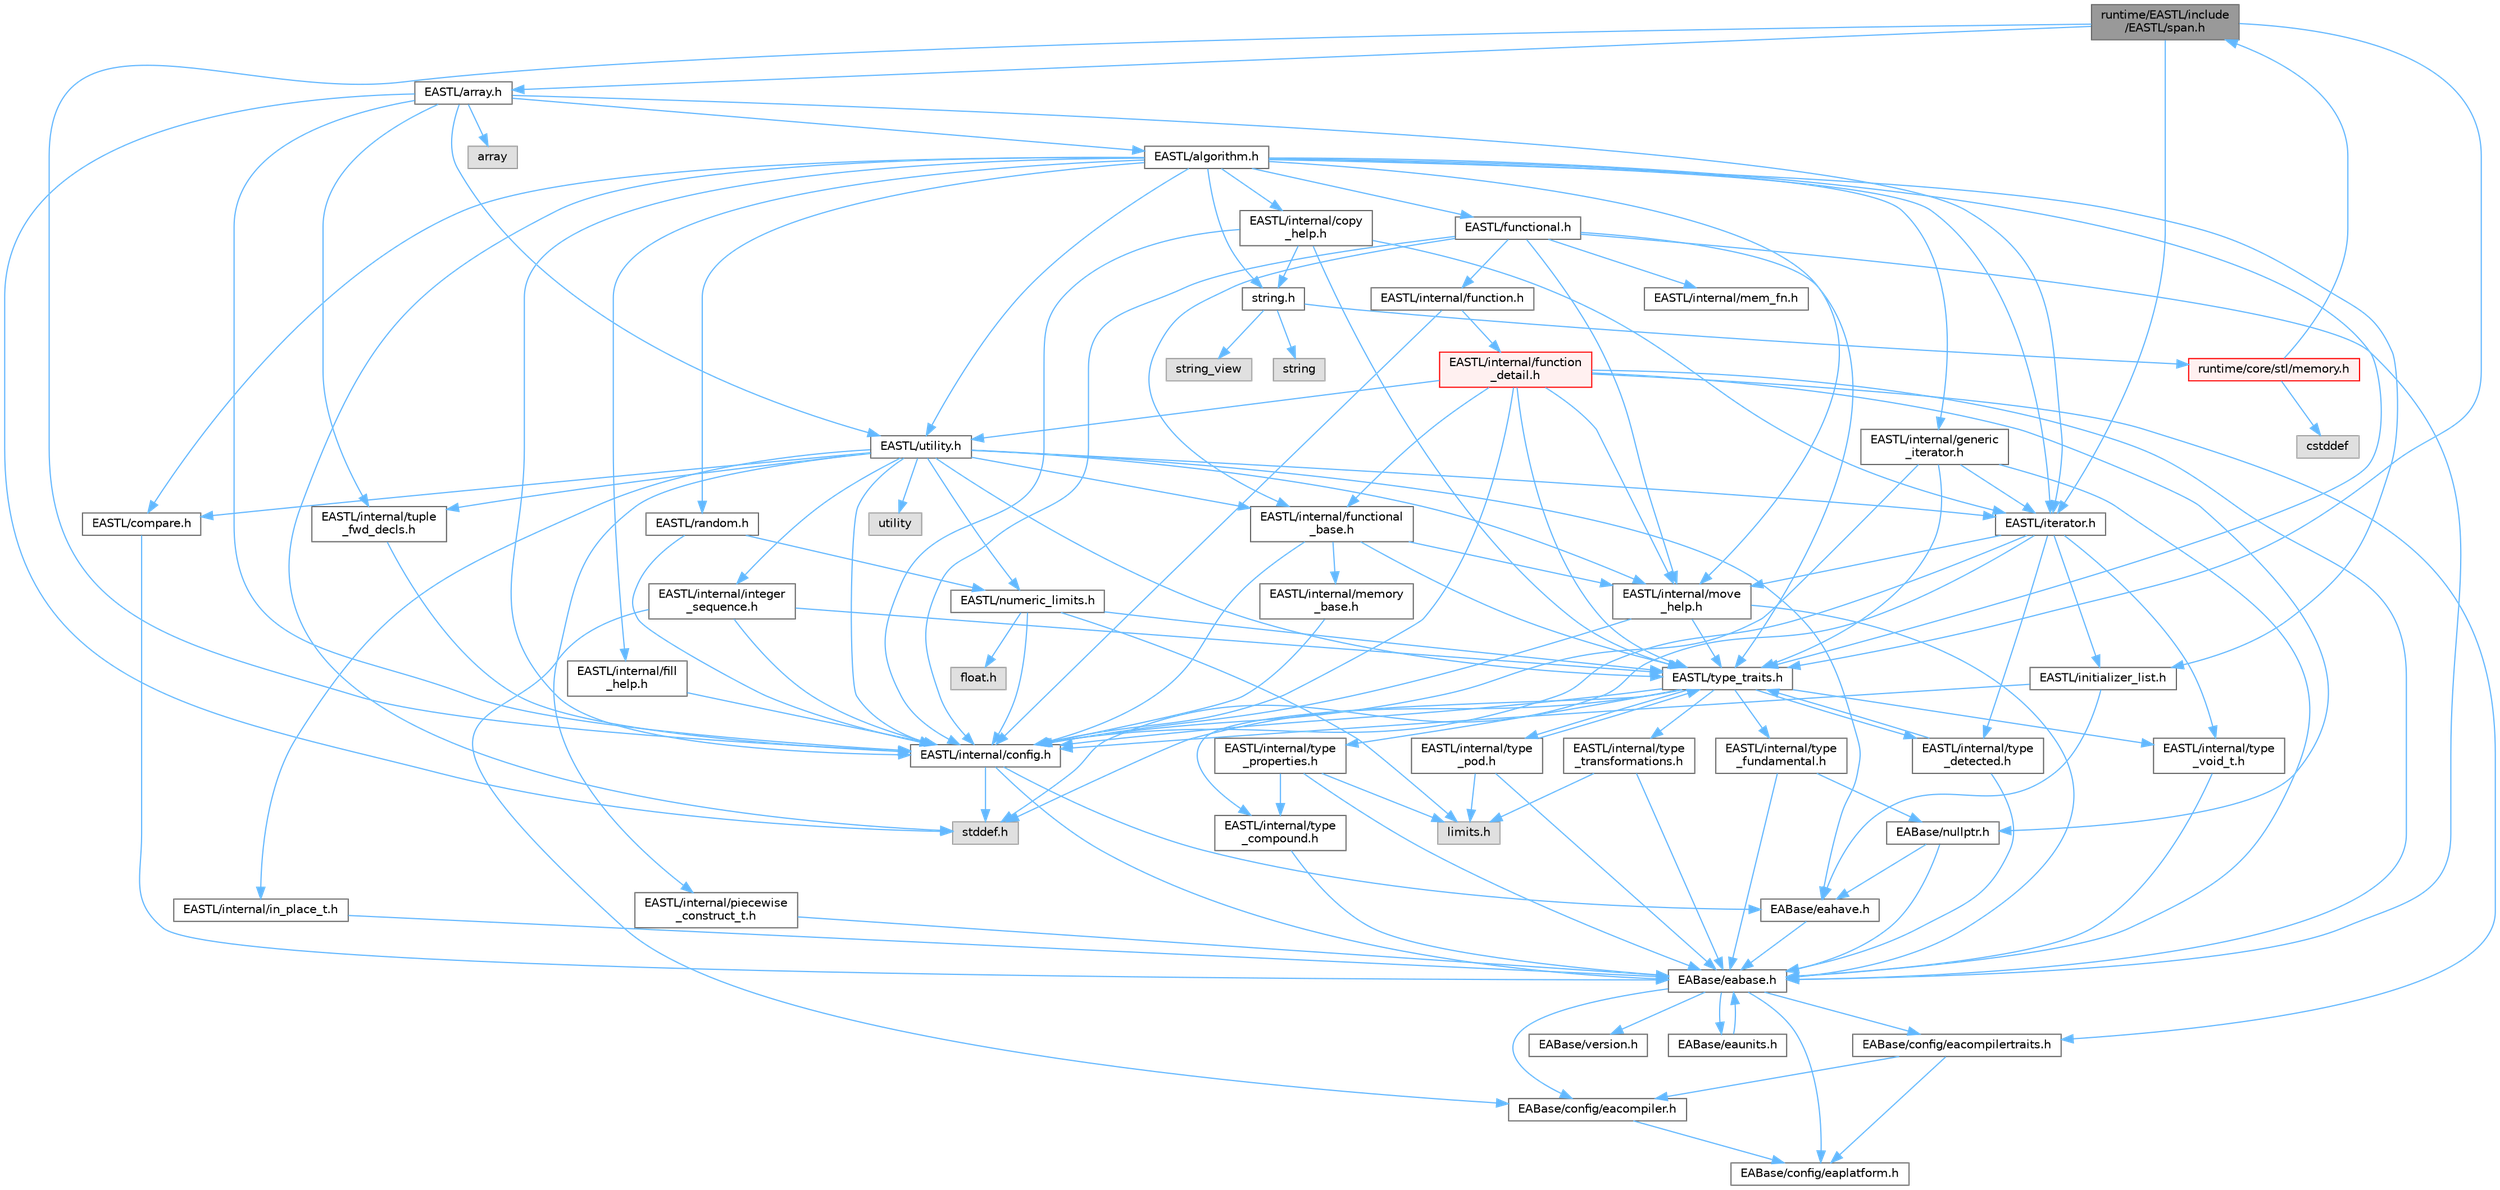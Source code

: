digraph "runtime/EASTL/include/EASTL/span.h"
{
 // LATEX_PDF_SIZE
  bgcolor="transparent";
  edge [fontname=Helvetica,fontsize=10,labelfontname=Helvetica,labelfontsize=10];
  node [fontname=Helvetica,fontsize=10,shape=box,height=0.2,width=0.4];
  Node1 [id="Node000001",label="runtime/EASTL/include\l/EASTL/span.h",height=0.2,width=0.4,color="gray40", fillcolor="grey60", style="filled", fontcolor="black",tooltip=" "];
  Node1 -> Node2 [id="edge137_Node000001_Node000002",color="steelblue1",style="solid",tooltip=" "];
  Node2 [id="Node000002",label="EASTL/internal/config.h",height=0.2,width=0.4,color="grey40", fillcolor="white", style="filled",URL="$config_8h.html",tooltip=" "];
  Node2 -> Node3 [id="edge138_Node000002_Node000003",color="steelblue1",style="solid",tooltip=" "];
  Node3 [id="Node000003",label="EABase/eabase.h",height=0.2,width=0.4,color="grey40", fillcolor="white", style="filled",URL="$eabase_8h.html",tooltip=" "];
  Node3 -> Node4 [id="edge139_Node000003_Node000004",color="steelblue1",style="solid",tooltip=" "];
  Node4 [id="Node000004",label="EABase/config/eacompiler.h",height=0.2,width=0.4,color="grey40", fillcolor="white", style="filled",URL="$eacompiler_8h.html",tooltip=" "];
  Node4 -> Node5 [id="edge140_Node000004_Node000005",color="steelblue1",style="solid",tooltip=" "];
  Node5 [id="Node000005",label="EABase/config/eaplatform.h",height=0.2,width=0.4,color="grey40", fillcolor="white", style="filled",URL="$eaplatform_8h.html",tooltip=" "];
  Node3 -> Node6 [id="edge141_Node000003_Node000006",color="steelblue1",style="solid",tooltip=" "];
  Node6 [id="Node000006",label="EABase/config/eacompilertraits.h",height=0.2,width=0.4,color="grey40", fillcolor="white", style="filled",URL="$eacompilertraits_8h.html",tooltip=" "];
  Node6 -> Node5 [id="edge142_Node000006_Node000005",color="steelblue1",style="solid",tooltip=" "];
  Node6 -> Node4 [id="edge143_Node000006_Node000004",color="steelblue1",style="solid",tooltip=" "];
  Node3 -> Node5 [id="edge144_Node000003_Node000005",color="steelblue1",style="solid",tooltip=" "];
  Node3 -> Node7 [id="edge145_Node000003_Node000007",color="steelblue1",style="solid",tooltip=" "];
  Node7 [id="Node000007",label="EABase/version.h",height=0.2,width=0.4,color="grey40", fillcolor="white", style="filled",URL="$_e_a_s_t_l_2packages_2_e_a_base_2include_2_common_2_e_a_base_2version_8h.html",tooltip=" "];
  Node3 -> Node8 [id="edge146_Node000003_Node000008",color="steelblue1",style="solid",tooltip=" "];
  Node8 [id="Node000008",label="EABase/eaunits.h",height=0.2,width=0.4,color="grey40", fillcolor="white", style="filled",URL="$eaunits_8h.html",tooltip=" "];
  Node8 -> Node3 [id="edge147_Node000008_Node000003",color="steelblue1",style="solid",tooltip=" "];
  Node2 -> Node9 [id="edge148_Node000002_Node000009",color="steelblue1",style="solid",tooltip=" "];
  Node9 [id="Node000009",label="EABase/eahave.h",height=0.2,width=0.4,color="grey40", fillcolor="white", style="filled",URL="$eahave_8h.html",tooltip=" "];
  Node9 -> Node3 [id="edge149_Node000009_Node000003",color="steelblue1",style="solid",tooltip=" "];
  Node2 -> Node10 [id="edge150_Node000002_Node000010",color="steelblue1",style="solid",tooltip=" "];
  Node10 [id="Node000010",label="stddef.h",height=0.2,width=0.4,color="grey60", fillcolor="#E0E0E0", style="filled",tooltip=" "];
  Node1 -> Node11 [id="edge151_Node000001_Node000011",color="steelblue1",style="solid",tooltip=" "];
  Node11 [id="Node000011",label="EASTL/type_traits.h",height=0.2,width=0.4,color="grey40", fillcolor="white", style="filled",URL="$_e_a_s_t_l_2include_2_e_a_s_t_l_2type__traits_8h.html",tooltip=" "];
  Node11 -> Node2 [id="edge152_Node000011_Node000002",color="steelblue1",style="solid",tooltip=" "];
  Node11 -> Node10 [id="edge153_Node000011_Node000010",color="steelblue1",style="solid",tooltip=" "];
  Node11 -> Node12 [id="edge154_Node000011_Node000012",color="steelblue1",style="solid",tooltip=" "];
  Node12 [id="Node000012",label="EASTL/internal/type\l_fundamental.h",height=0.2,width=0.4,color="grey40", fillcolor="white", style="filled",URL="$type__fundamental_8h.html",tooltip=" "];
  Node12 -> Node3 [id="edge155_Node000012_Node000003",color="steelblue1",style="solid",tooltip=" "];
  Node12 -> Node13 [id="edge156_Node000012_Node000013",color="steelblue1",style="solid",tooltip=" "];
  Node13 [id="Node000013",label="EABase/nullptr.h",height=0.2,width=0.4,color="grey40", fillcolor="white", style="filled",URL="$nullptr_8h.html",tooltip=" "];
  Node13 -> Node3 [id="edge157_Node000013_Node000003",color="steelblue1",style="solid",tooltip=" "];
  Node13 -> Node9 [id="edge158_Node000013_Node000009",color="steelblue1",style="solid",tooltip=" "];
  Node11 -> Node14 [id="edge159_Node000011_Node000014",color="steelblue1",style="solid",tooltip=" "];
  Node14 [id="Node000014",label="EASTL/internal/type\l_transformations.h",height=0.2,width=0.4,color="grey40", fillcolor="white", style="filled",URL="$type__transformations_8h.html",tooltip=" "];
  Node14 -> Node3 [id="edge160_Node000014_Node000003",color="steelblue1",style="solid",tooltip=" "];
  Node14 -> Node15 [id="edge161_Node000014_Node000015",color="steelblue1",style="solid",tooltip=" "];
  Node15 [id="Node000015",label="limits.h",height=0.2,width=0.4,color="grey60", fillcolor="#E0E0E0", style="filled",tooltip=" "];
  Node11 -> Node16 [id="edge162_Node000011_Node000016",color="steelblue1",style="solid",tooltip=" "];
  Node16 [id="Node000016",label="EASTL/internal/type\l_void_t.h",height=0.2,width=0.4,color="grey40", fillcolor="white", style="filled",URL="$type__void__t_8h.html",tooltip=" "];
  Node16 -> Node3 [id="edge163_Node000016_Node000003",color="steelblue1",style="solid",tooltip=" "];
  Node11 -> Node17 [id="edge164_Node000011_Node000017",color="steelblue1",style="solid",tooltip=" "];
  Node17 [id="Node000017",label="EASTL/internal/type\l_properties.h",height=0.2,width=0.4,color="grey40", fillcolor="white", style="filled",URL="$type__properties_8h.html",tooltip=" "];
  Node17 -> Node3 [id="edge165_Node000017_Node000003",color="steelblue1",style="solid",tooltip=" "];
  Node17 -> Node15 [id="edge166_Node000017_Node000015",color="steelblue1",style="solid",tooltip=" "];
  Node17 -> Node18 [id="edge167_Node000017_Node000018",color="steelblue1",style="solid",tooltip=" "];
  Node18 [id="Node000018",label="EASTL/internal/type\l_compound.h",height=0.2,width=0.4,color="grey40", fillcolor="white", style="filled",URL="$type__compound_8h.html",tooltip=" "];
  Node18 -> Node3 [id="edge168_Node000018_Node000003",color="steelblue1",style="solid",tooltip=" "];
  Node11 -> Node18 [id="edge169_Node000011_Node000018",color="steelblue1",style="solid",tooltip=" "];
  Node11 -> Node19 [id="edge170_Node000011_Node000019",color="steelblue1",style="solid",tooltip=" "];
  Node19 [id="Node000019",label="EASTL/internal/type\l_pod.h",height=0.2,width=0.4,color="grey40", fillcolor="white", style="filled",URL="$type__pod_8h.html",tooltip=" "];
  Node19 -> Node3 [id="edge171_Node000019_Node000003",color="steelblue1",style="solid",tooltip=" "];
  Node19 -> Node15 [id="edge172_Node000019_Node000015",color="steelblue1",style="solid",tooltip=" "];
  Node19 -> Node11 [id="edge173_Node000019_Node000011",color="steelblue1",style="solid",tooltip=" "];
  Node11 -> Node20 [id="edge174_Node000011_Node000020",color="steelblue1",style="solid",tooltip=" "];
  Node20 [id="Node000020",label="EASTL/internal/type\l_detected.h",height=0.2,width=0.4,color="grey40", fillcolor="white", style="filled",URL="$type__detected_8h.html",tooltip=" "];
  Node20 -> Node3 [id="edge175_Node000020_Node000003",color="steelblue1",style="solid",tooltip=" "];
  Node20 -> Node11 [id="edge176_Node000020_Node000011",color="steelblue1",style="solid",tooltip=" "];
  Node1 -> Node21 [id="edge177_Node000001_Node000021",color="steelblue1",style="solid",tooltip=" "];
  Node21 [id="Node000021",label="EASTL/iterator.h",height=0.2,width=0.4,color="grey40", fillcolor="white", style="filled",URL="$_e_a_s_t_l_2include_2_e_a_s_t_l_2iterator_8h.html",tooltip=" "];
  Node21 -> Node2 [id="edge178_Node000021_Node000002",color="steelblue1",style="solid",tooltip=" "];
  Node21 -> Node22 [id="edge179_Node000021_Node000022",color="steelblue1",style="solid",tooltip=" "];
  Node22 [id="Node000022",label="EASTL/internal/move\l_help.h",height=0.2,width=0.4,color="grey40", fillcolor="white", style="filled",URL="$move__help_8h.html",tooltip=" "];
  Node22 -> Node3 [id="edge180_Node000022_Node000003",color="steelblue1",style="solid",tooltip=" "];
  Node22 -> Node2 [id="edge181_Node000022_Node000002",color="steelblue1",style="solid",tooltip=" "];
  Node22 -> Node11 [id="edge182_Node000022_Node000011",color="steelblue1",style="solid",tooltip=" "];
  Node21 -> Node20 [id="edge183_Node000021_Node000020",color="steelblue1",style="solid",tooltip=" "];
  Node21 -> Node16 [id="edge184_Node000021_Node000016",color="steelblue1",style="solid",tooltip=" "];
  Node21 -> Node23 [id="edge185_Node000021_Node000023",color="steelblue1",style="solid",tooltip=" "];
  Node23 [id="Node000023",label="EASTL/initializer_list.h",height=0.2,width=0.4,color="grey40", fillcolor="white", style="filled",URL="$initializer__list_8h.html",tooltip=" "];
  Node23 -> Node2 [id="edge186_Node000023_Node000002",color="steelblue1",style="solid",tooltip=" "];
  Node23 -> Node9 [id="edge187_Node000023_Node000009",color="steelblue1",style="solid",tooltip=" "];
  Node21 -> Node10 [id="edge188_Node000021_Node000010",color="steelblue1",style="solid",tooltip=" "];
  Node1 -> Node24 [id="edge189_Node000001_Node000024",color="steelblue1",style="solid",tooltip=" "];
  Node24 [id="Node000024",label="EASTL/array.h",height=0.2,width=0.4,color="grey40", fillcolor="white", style="filled",URL="$array_8h.html",tooltip=" "];
  Node24 -> Node2 [id="edge190_Node000024_Node000002",color="steelblue1",style="solid",tooltip=" "];
  Node24 -> Node25 [id="edge191_Node000024_Node000025",color="steelblue1",style="solid",tooltip=" "];
  Node25 [id="Node000025",label="EASTL/internal/tuple\l_fwd_decls.h",height=0.2,width=0.4,color="grey40", fillcolor="white", style="filled",URL="$tuple__fwd__decls_8h.html",tooltip=" "];
  Node25 -> Node2 [id="edge192_Node000025_Node000002",color="steelblue1",style="solid",tooltip=" "];
  Node24 -> Node21 [id="edge193_Node000024_Node000021",color="steelblue1",style="solid",tooltip=" "];
  Node24 -> Node26 [id="edge194_Node000024_Node000026",color="steelblue1",style="solid",tooltip=" "];
  Node26 [id="Node000026",label="EASTL/algorithm.h",height=0.2,width=0.4,color="grey40", fillcolor="white", style="filled",URL="$_e_a_s_t_l_2include_2_e_a_s_t_l_2algorithm_8h.html",tooltip=" "];
  Node26 -> Node2 [id="edge195_Node000026_Node000002",color="steelblue1",style="solid",tooltip=" "];
  Node26 -> Node11 [id="edge196_Node000026_Node000011",color="steelblue1",style="solid",tooltip=" "];
  Node26 -> Node22 [id="edge197_Node000026_Node000022",color="steelblue1",style="solid",tooltip=" "];
  Node26 -> Node27 [id="edge198_Node000026_Node000027",color="steelblue1",style="solid",tooltip=" "];
  Node27 [id="Node000027",label="EASTL/internal/copy\l_help.h",height=0.2,width=0.4,color="grey40", fillcolor="white", style="filled",URL="$copy__help_8h.html",tooltip=" "];
  Node27 -> Node2 [id="edge199_Node000027_Node000002",color="steelblue1",style="solid",tooltip=" "];
  Node27 -> Node11 [id="edge200_Node000027_Node000011",color="steelblue1",style="solid",tooltip=" "];
  Node27 -> Node21 [id="edge201_Node000027_Node000021",color="steelblue1",style="solid",tooltip=" "];
  Node27 -> Node28 [id="edge202_Node000027_Node000028",color="steelblue1",style="solid",tooltip=" "];
  Node28 [id="Node000028",label="string.h",height=0.2,width=0.4,color="grey40", fillcolor="white", style="filled",URL="$string_8h.html",tooltip=" "];
  Node28 -> Node29 [id="edge203_Node000028_Node000029",color="steelblue1",style="solid",tooltip=" "];
  Node29 [id="Node000029",label="string",height=0.2,width=0.4,color="grey60", fillcolor="#E0E0E0", style="filled",tooltip=" "];
  Node28 -> Node30 [id="edge204_Node000028_Node000030",color="steelblue1",style="solid",tooltip=" "];
  Node30 [id="Node000030",label="string_view",height=0.2,width=0.4,color="grey60", fillcolor="#E0E0E0", style="filled",tooltip=" "];
  Node28 -> Node31 [id="edge205_Node000028_Node000031",color="steelblue1",style="solid",tooltip=" "];
  Node31 [id="Node000031",label="runtime/core/stl/memory.h",height=0.2,width=0.4,color="red", fillcolor="#FFF0F0", style="filled",URL="$core_2stl_2memory_8h.html",tooltip=" "];
  Node31 -> Node32 [id="edge206_Node000031_Node000032",color="steelblue1",style="solid",tooltip=" "];
  Node32 [id="Node000032",label="cstddef",height=0.2,width=0.4,color="grey60", fillcolor="#E0E0E0", style="filled",tooltip=" "];
  Node31 -> Node1 [id="edge207_Node000031_Node000001",color="steelblue1",style="solid",tooltip=" "];
  Node26 -> Node147 [id="edge208_Node000026_Node000147",color="steelblue1",style="solid",tooltip=" "];
  Node147 [id="Node000147",label="EASTL/internal/fill\l_help.h",height=0.2,width=0.4,color="grey40", fillcolor="white", style="filled",URL="$fill__help_8h.html",tooltip=" "];
  Node147 -> Node2 [id="edge209_Node000147_Node000002",color="steelblue1",style="solid",tooltip=" "];
  Node26 -> Node23 [id="edge210_Node000026_Node000023",color="steelblue1",style="solid",tooltip=" "];
  Node26 -> Node21 [id="edge211_Node000026_Node000021",color="steelblue1",style="solid",tooltip=" "];
  Node26 -> Node60 [id="edge212_Node000026_Node000060",color="steelblue1",style="solid",tooltip=" "];
  Node60 [id="Node000060",label="EASTL/functional.h",height=0.2,width=0.4,color="grey40", fillcolor="white", style="filled",URL="$_e_a_s_t_l_2include_2_e_a_s_t_l_2functional_8h.html",tooltip=" "];
  Node60 -> Node3 [id="edge213_Node000060_Node000003",color="steelblue1",style="solid",tooltip=" "];
  Node60 -> Node2 [id="edge214_Node000060_Node000002",color="steelblue1",style="solid",tooltip=" "];
  Node60 -> Node22 [id="edge215_Node000060_Node000022",color="steelblue1",style="solid",tooltip=" "];
  Node60 -> Node11 [id="edge216_Node000060_Node000011",color="steelblue1",style="solid",tooltip=" "];
  Node60 -> Node42 [id="edge217_Node000060_Node000042",color="steelblue1",style="solid",tooltip=" "];
  Node42 [id="Node000042",label="EASTL/internal/functional\l_base.h",height=0.2,width=0.4,color="grey40", fillcolor="white", style="filled",URL="$functional__base_8h.html",tooltip=" "];
  Node42 -> Node2 [id="edge218_Node000042_Node000002",color="steelblue1",style="solid",tooltip=" "];
  Node42 -> Node38 [id="edge219_Node000042_Node000038",color="steelblue1",style="solid",tooltip=" "];
  Node38 [id="Node000038",label="EASTL/internal/memory\l_base.h",height=0.2,width=0.4,color="grey40", fillcolor="white", style="filled",URL="$memory__base_8h.html",tooltip=" "];
  Node38 -> Node2 [id="edge220_Node000038_Node000002",color="steelblue1",style="solid",tooltip=" "];
  Node42 -> Node22 [id="edge221_Node000042_Node000022",color="steelblue1",style="solid",tooltip=" "];
  Node42 -> Node11 [id="edge222_Node000042_Node000011",color="steelblue1",style="solid",tooltip=" "];
  Node60 -> Node61 [id="edge223_Node000060_Node000061",color="steelblue1",style="solid",tooltip=" "];
  Node61 [id="Node000061",label="EASTL/internal/mem_fn.h",height=0.2,width=0.4,color="grey40", fillcolor="white", style="filled",URL="$mem__fn_8h.html",tooltip=" "];
  Node60 -> Node62 [id="edge224_Node000060_Node000062",color="steelblue1",style="solid",tooltip=" "];
  Node62 [id="Node000062",label="EASTL/internal/function.h",height=0.2,width=0.4,color="grey40", fillcolor="white", style="filled",URL="$_e_a_s_t_l_2include_2_e_a_s_t_l_2internal_2function_8h.html",tooltip=" "];
  Node62 -> Node2 [id="edge225_Node000062_Node000002",color="steelblue1",style="solid",tooltip=" "];
  Node62 -> Node63 [id="edge226_Node000062_Node000063",color="steelblue1",style="solid",tooltip=" "];
  Node63 [id="Node000063",label="EASTL/internal/function\l_detail.h",height=0.2,width=0.4,color="red", fillcolor="#FFF0F0", style="filled",URL="$function__detail_8h.html",tooltip=" "];
  Node63 -> Node6 [id="edge227_Node000063_Node000006",color="steelblue1",style="solid",tooltip=" "];
  Node63 -> Node3 [id="edge228_Node000063_Node000003",color="steelblue1",style="solid",tooltip=" "];
  Node63 -> Node13 [id="edge229_Node000063_Node000013",color="steelblue1",style="solid",tooltip=" "];
  Node63 -> Node2 [id="edge230_Node000063_Node000002",color="steelblue1",style="solid",tooltip=" "];
  Node63 -> Node42 [id="edge231_Node000063_Node000042",color="steelblue1",style="solid",tooltip=" "];
  Node63 -> Node22 [id="edge232_Node000063_Node000022",color="steelblue1",style="solid",tooltip=" "];
  Node63 -> Node11 [id="edge233_Node000063_Node000011",color="steelblue1",style="solid",tooltip=" "];
  Node63 -> Node45 [id="edge234_Node000063_Node000045",color="steelblue1",style="solid",tooltip=" "];
  Node45 [id="Node000045",label="EASTL/utility.h",height=0.2,width=0.4,color="grey40", fillcolor="white", style="filled",URL="$_e_a_s_t_l_2include_2_e_a_s_t_l_2utility_8h.html",tooltip=" "];
  Node45 -> Node2 [id="edge235_Node000045_Node000002",color="steelblue1",style="solid",tooltip=" "];
  Node45 -> Node11 [id="edge236_Node000045_Node000011",color="steelblue1",style="solid",tooltip=" "];
  Node45 -> Node21 [id="edge237_Node000045_Node000021",color="steelblue1",style="solid",tooltip=" "];
  Node45 -> Node46 [id="edge238_Node000045_Node000046",color="steelblue1",style="solid",tooltip=" "];
  Node46 [id="Node000046",label="EASTL/numeric_limits.h",height=0.2,width=0.4,color="grey40", fillcolor="white", style="filled",URL="$numeric__limits_8h.html",tooltip=" "];
  Node46 -> Node2 [id="edge239_Node000046_Node000002",color="steelblue1",style="solid",tooltip=" "];
  Node46 -> Node11 [id="edge240_Node000046_Node000011",color="steelblue1",style="solid",tooltip=" "];
  Node46 -> Node15 [id="edge241_Node000046_Node000015",color="steelblue1",style="solid",tooltip=" "];
  Node46 -> Node47 [id="edge242_Node000046_Node000047",color="steelblue1",style="solid",tooltip=" "];
  Node47 [id="Node000047",label="float.h",height=0.2,width=0.4,color="grey60", fillcolor="#E0E0E0", style="filled",tooltip=" "];
  Node45 -> Node48 [id="edge243_Node000045_Node000048",color="steelblue1",style="solid",tooltip=" "];
  Node48 [id="Node000048",label="EASTL/compare.h",height=0.2,width=0.4,color="grey40", fillcolor="white", style="filled",URL="$compare_8h.html",tooltip=" "];
  Node48 -> Node3 [id="edge244_Node000048_Node000003",color="steelblue1",style="solid",tooltip=" "];
  Node45 -> Node42 [id="edge245_Node000045_Node000042",color="steelblue1",style="solid",tooltip=" "];
  Node45 -> Node22 [id="edge246_Node000045_Node000022",color="steelblue1",style="solid",tooltip=" "];
  Node45 -> Node9 [id="edge247_Node000045_Node000009",color="steelblue1",style="solid",tooltip=" "];
  Node45 -> Node49 [id="edge248_Node000045_Node000049",color="steelblue1",style="solid",tooltip=" "];
  Node49 [id="Node000049",label="EASTL/internal/integer\l_sequence.h",height=0.2,width=0.4,color="grey40", fillcolor="white", style="filled",URL="$integer__sequence_8h.html",tooltip=" "];
  Node49 -> Node4 [id="edge249_Node000049_Node000004",color="steelblue1",style="solid",tooltip=" "];
  Node49 -> Node2 [id="edge250_Node000049_Node000002",color="steelblue1",style="solid",tooltip=" "];
  Node49 -> Node11 [id="edge251_Node000049_Node000011",color="steelblue1",style="solid",tooltip=" "];
  Node45 -> Node25 [id="edge252_Node000045_Node000025",color="steelblue1",style="solid",tooltip=" "];
  Node45 -> Node50 [id="edge253_Node000045_Node000050",color="steelblue1",style="solid",tooltip=" "];
  Node50 [id="Node000050",label="EASTL/internal/in_place_t.h",height=0.2,width=0.4,color="grey40", fillcolor="white", style="filled",URL="$in__place__t_8h.html",tooltip=" "];
  Node50 -> Node3 [id="edge254_Node000050_Node000003",color="steelblue1",style="solid",tooltip=" "];
  Node45 -> Node51 [id="edge255_Node000045_Node000051",color="steelblue1",style="solid",tooltip=" "];
  Node51 [id="Node000051",label="EASTL/internal/piecewise\l_construct_t.h",height=0.2,width=0.4,color="grey40", fillcolor="white", style="filled",URL="$piecewise__construct__t_8h.html",tooltip=" "];
  Node51 -> Node3 [id="edge256_Node000051_Node000003",color="steelblue1",style="solid",tooltip=" "];
  Node45 -> Node52 [id="edge257_Node000045_Node000052",color="steelblue1",style="solid",tooltip=" "];
  Node52 [id="Node000052",label="utility",height=0.2,width=0.4,color="grey60", fillcolor="#E0E0E0", style="filled",tooltip=" "];
  Node26 -> Node45 [id="edge258_Node000026_Node000045",color="steelblue1",style="solid",tooltip=" "];
  Node26 -> Node40 [id="edge259_Node000026_Node000040",color="steelblue1",style="solid",tooltip=" "];
  Node40 [id="Node000040",label="EASTL/internal/generic\l_iterator.h",height=0.2,width=0.4,color="grey40", fillcolor="white", style="filled",URL="$generic__iterator_8h.html",tooltip=" "];
  Node40 -> Node3 [id="edge260_Node000040_Node000003",color="steelblue1",style="solid",tooltip=" "];
  Node40 -> Node2 [id="edge261_Node000040_Node000002",color="steelblue1",style="solid",tooltip=" "];
  Node40 -> Node21 [id="edge262_Node000040_Node000021",color="steelblue1",style="solid",tooltip=" "];
  Node40 -> Node11 [id="edge263_Node000040_Node000011",color="steelblue1",style="solid",tooltip=" "];
  Node26 -> Node148 [id="edge264_Node000026_Node000148",color="steelblue1",style="solid",tooltip=" "];
  Node148 [id="Node000148",label="EASTL/random.h",height=0.2,width=0.4,color="grey40", fillcolor="white", style="filled",URL="$random_8h.html",tooltip=" "];
  Node148 -> Node2 [id="edge265_Node000148_Node000002",color="steelblue1",style="solid",tooltip=" "];
  Node148 -> Node46 [id="edge266_Node000148_Node000046",color="steelblue1",style="solid",tooltip=" "];
  Node26 -> Node48 [id="edge267_Node000026_Node000048",color="steelblue1",style="solid",tooltip=" "];
  Node26 -> Node10 [id="edge268_Node000026_Node000010",color="steelblue1",style="solid",tooltip=" "];
  Node26 -> Node28 [id="edge269_Node000026_Node000028",color="steelblue1",style="solid",tooltip=" "];
  Node24 -> Node45 [id="edge270_Node000024_Node000045",color="steelblue1",style="solid",tooltip=" "];
  Node24 -> Node10 [id="edge271_Node000024_Node000010",color="steelblue1",style="solid",tooltip=" "];
  Node24 -> Node149 [id="edge272_Node000024_Node000149",color="steelblue1",style="solid",tooltip=" "];
  Node149 [id="Node000149",label="array",height=0.2,width=0.4,color="grey60", fillcolor="#E0E0E0", style="filled",tooltip=" "];
}
